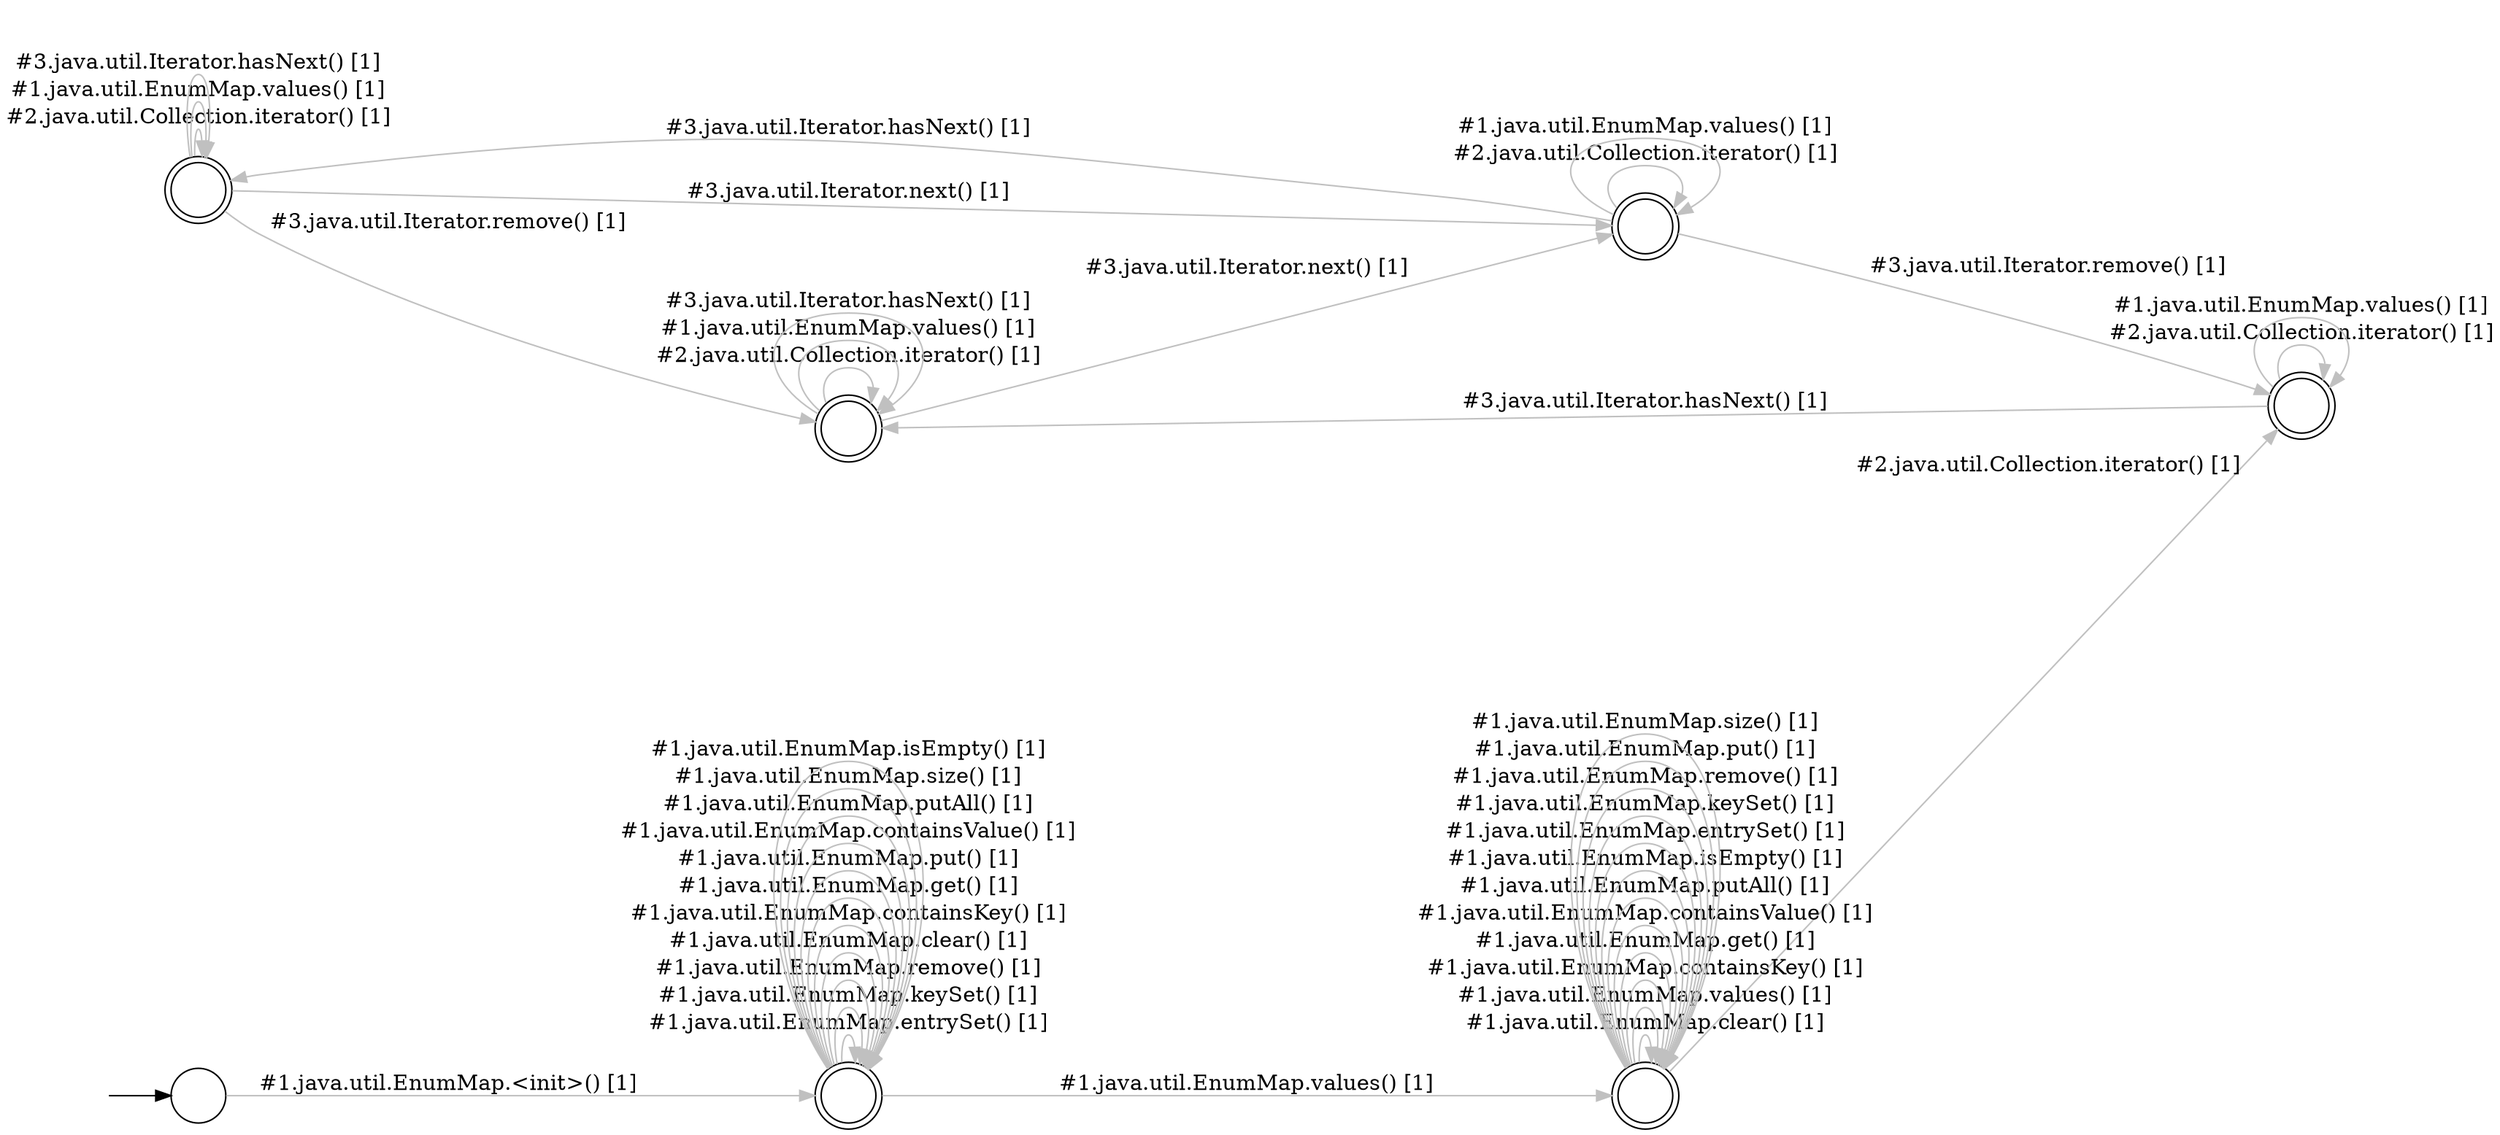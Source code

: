 digraph Automaton {
  rankdir = LR;
  0 [shape=doublecircle,label=""];
  0 -> 1 [label="#3.java.util.Iterator.remove() [1]",style="setlinewidth(1)",color=gray]
  0 -> 0 [label="#2.java.util.Collection.iterator() [1]",style="setlinewidth(1)",color=gray]
  0 -> 0 [label="#1.java.util.EnumMap.values() [1]",style="setlinewidth(1)",color=gray]
  0 -> 0 [label="#3.java.util.Iterator.hasNext() [1]",style="setlinewidth(1)",color=gray]
  0 -> 3 [label="#3.java.util.Iterator.next() [1]",style="setlinewidth(1)",color=gray]
  1 [shape=doublecircle,label=""];
  1 -> 1 [label="#2.java.util.Collection.iterator() [1]",style="setlinewidth(1)",color=gray]
  1 -> 1 [label="#1.java.util.EnumMap.values() [1]",style="setlinewidth(1)",color=gray]
  1 -> 1 [label="#3.java.util.Iterator.hasNext() [1]",style="setlinewidth(1)",color=gray]
  1 -> 3 [label="#3.java.util.Iterator.next() [1]",style="setlinewidth(1)",color=gray]
  2 [shape=circle,label=""];
  initial [shape=plaintext,label=""];
  initial -> 2
  2 -> 5 [label="#1.java.util.EnumMap.<init>() [1]",style="setlinewidth(1)",color=gray]
  3 [shape=doublecircle,label=""];
  3 -> 4 [label="#3.java.util.Iterator.remove() [1]",style="setlinewidth(1)",color=gray]
  3 -> 3 [label="#2.java.util.Collection.iterator() [1]",style="setlinewidth(1)",color=gray]
  3 -> 3 [label="#1.java.util.EnumMap.values() [1]",style="setlinewidth(1)",color=gray]
  3 -> 0 [label="#3.java.util.Iterator.hasNext() [1]",style="setlinewidth(1)",color=gray]
  4 [shape=doublecircle,label=""];
  4 -> 4 [label="#2.java.util.Collection.iterator() [1]",style="setlinewidth(1)",color=gray]
  4 -> 4 [label="#1.java.util.EnumMap.values() [1]",style="setlinewidth(1)",color=gray]
  4 -> 1 [label="#3.java.util.Iterator.hasNext() [1]",style="setlinewidth(1)",color=gray]
  5 [shape=doublecircle,label=""];
  5 -> 5 [label="#1.java.util.EnumMap.entrySet() [1]",style="setlinewidth(1)",color=gray]
  5 -> 5 [label="#1.java.util.EnumMap.keySet() [1]",style="setlinewidth(1)",color=gray]
  5 -> 5 [label="#1.java.util.EnumMap.remove() [1]",style="setlinewidth(1)",color=gray]
  5 -> 5 [label="#1.java.util.EnumMap.clear() [1]",style="setlinewidth(1)",color=gray]
  5 -> 6 [label="#1.java.util.EnumMap.values() [1]",style="setlinewidth(1)",color=gray]
  5 -> 5 [label="#1.java.util.EnumMap.containsKey() [1]",style="setlinewidth(1)",color=gray]
  5 -> 5 [label="#1.java.util.EnumMap.get() [1]",style="setlinewidth(1)",color=gray]
  5 -> 5 [label="#1.java.util.EnumMap.put() [1]",style="setlinewidth(1)",color=gray]
  5 -> 5 [label="#1.java.util.EnumMap.containsValue() [1]",style="setlinewidth(1)",color=gray]
  5 -> 5 [label="#1.java.util.EnumMap.putAll() [1]",style="setlinewidth(1)",color=gray]
  5 -> 5 [label="#1.java.util.EnumMap.size() [1]",style="setlinewidth(1)",color=gray]
  5 -> 5 [label="#1.java.util.EnumMap.isEmpty() [1]",style="setlinewidth(1)",color=gray]
  6 [shape=doublecircle,label=""];
  6 -> 6 [label="#1.java.util.EnumMap.clear() [1]",style="setlinewidth(1)",color=gray]
  6 -> 6 [label="#1.java.util.EnumMap.values() [1]",style="setlinewidth(1)",color=gray]
  6 -> 6 [label="#1.java.util.EnumMap.containsKey() [1]",style="setlinewidth(1)",color=gray]
  6 -> 6 [label="#1.java.util.EnumMap.get() [1]",style="setlinewidth(1)",color=gray]
  6 -> 6 [label="#1.java.util.EnumMap.containsValue() [1]",style="setlinewidth(1)",color=gray]
  6 -> 6 [label="#1.java.util.EnumMap.putAll() [1]",style="setlinewidth(1)",color=gray]
  6 -> 6 [label="#1.java.util.EnumMap.isEmpty() [1]",style="setlinewidth(1)",color=gray]
  6 -> 6 [label="#1.java.util.EnumMap.entrySet() [1]",style="setlinewidth(1)",color=gray]
  6 -> 6 [label="#1.java.util.EnumMap.keySet() [1]",style="setlinewidth(1)",color=gray]
  6 -> 6 [label="#1.java.util.EnumMap.remove() [1]",style="setlinewidth(1)",color=gray]
  6 -> 4 [label="#2.java.util.Collection.iterator() [1]",style="setlinewidth(1)",color=gray]
  6 -> 6 [label="#1.java.util.EnumMap.put() [1]",style="setlinewidth(1)",color=gray]
  6 -> 6 [label="#1.java.util.EnumMap.size() [1]",style="setlinewidth(1)",color=gray]
}
